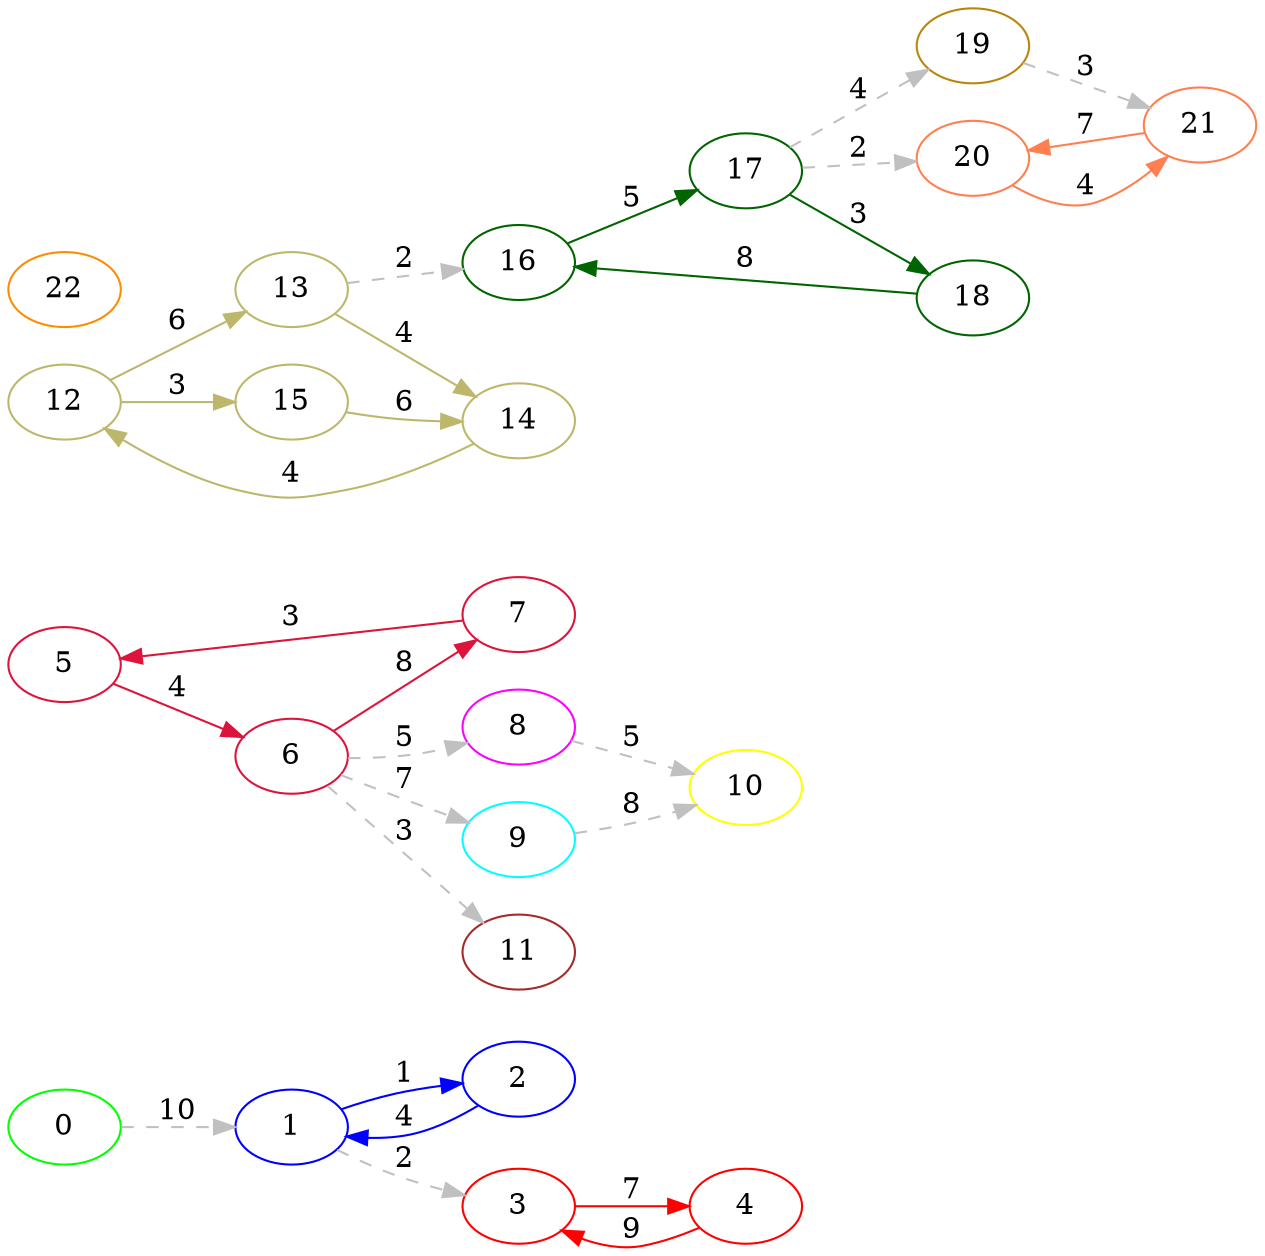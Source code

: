 digraph G {
ranksep = "equally";
rankdir = LR;
{rank = same; 0; };
{rank = same; 1; };
{rank = same; 2; 3; };
{rank = same; 4; };
{rank = same; };
{rank = same; 5; };
{rank = same; 6; };
{rank = same; 7; 8; 9; 11; };
{rank = same; 10; };
{rank = same; 12; };
{rank = same; 13; 15; };
{rank = same; 14; 16; };
{rank = same; 17; };
{rank = same; 18; 19; 20; };
{rank = same; 21; };
{rank = same; };
{rank = same; 22; };
4 [color = "red"];
3 [color = "red"];
2 [color = "blue"];
1 [color = "blue"];
0 [color = "green"];
10 [color = "yellow"];
8 [color = "magenta"];
9 [color = "aqua"];
11 [color = "brown"];
7 [color = "crimson"];
6 [color = "crimson"];
5 [color = "crimson"];
20 [color = "coral"];
21 [color = "coral"];
19 [color = "darkgoldenrod"];
18 [color = "darkgreen"];
17 [color = "darkgreen"];
16 [color = "darkgreen"];
15 [color = "darkkhaki"];
14 [color = "darkkhaki"];
13 [color = "darkkhaki"];
12 [color = "darkkhaki"];
22 [color = "darkorange"];
0->1[label="10" color = "grey" style = "dashed"];
1->2[label="1" color = "blue"];
1->3[label="2" color = "grey" style = "dashed"];
2->1[label="4" color = "blue"];
3->4[label="7" color = "red"];
4->3[label="9" color = "red"];
5->6[label="4" color = "crimson"];
6->7[label="8" color = "crimson"];
6->8[label="5" color = "grey" style = "dashed"];
6->9[label="7" color = "grey" style = "dashed"];
6->11[label="3" color = "grey" style = "dashed"];
7->5[label="3" color = "crimson"];
8->10[label="5" color = "grey" style = "dashed"];
9->10[label="8" color = "grey" style = "dashed"];
11
10
12->13[label="6" color = "darkkhaki"];
12->15[label="3" color = "darkkhaki"];
13->14[label="4" color = "darkkhaki"];
13->16[label="2" color = "grey" style = "dashed"];
15->14[label="6" color = "darkkhaki"];
14->12[label="4" color = "darkkhaki"];
16->17[label="5" color = "darkgreen"];
17->18[label="3" color = "darkgreen"];
17->19[label="4" color = "grey" style = "dashed"];
17->20[label="2" color = "grey" style = "dashed"];
18->16[label="8" color = "darkgreen"];
19->21[label="3" color = "grey" style = "dashed"];
20->21[label="4" color = "coral"];
21->20[label="7" color = "coral"];
22
}
